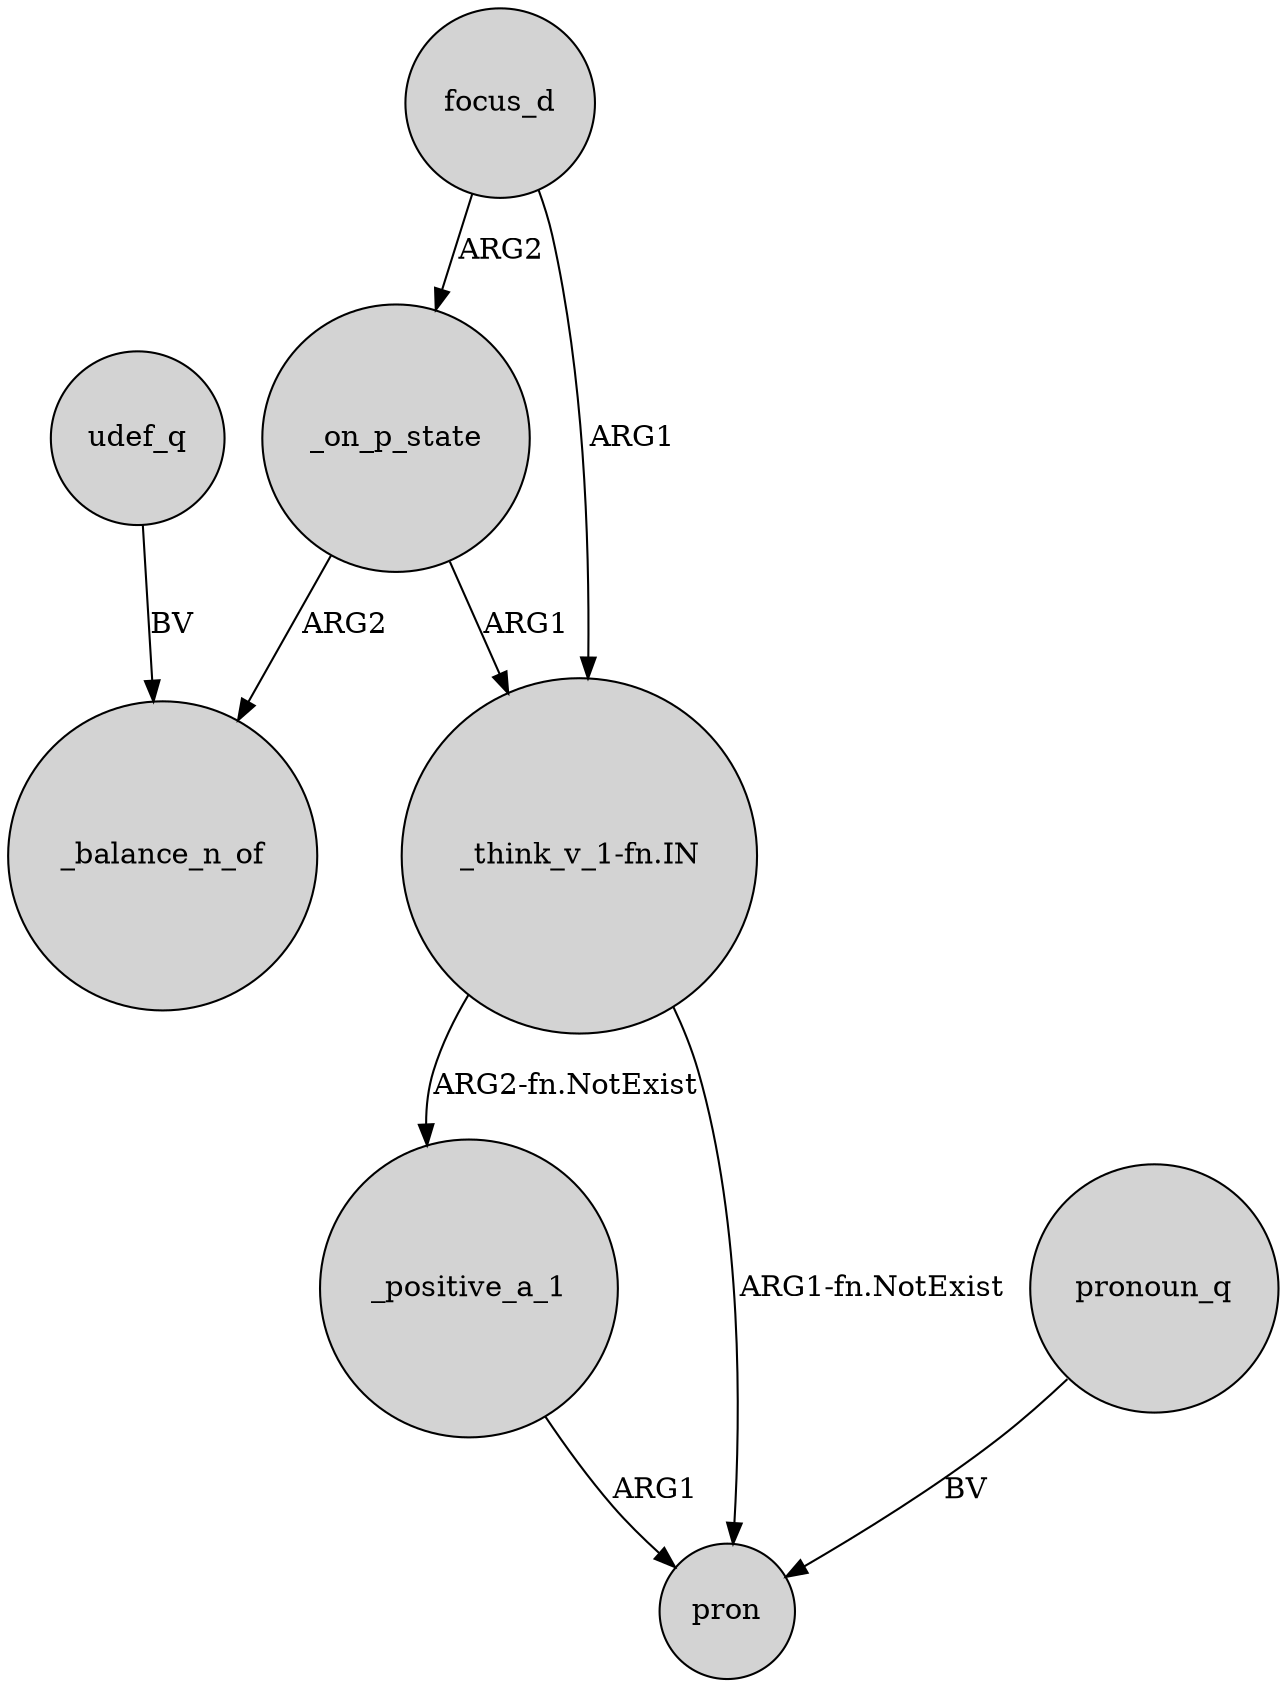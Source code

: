 digraph {
	node [shape=circle style=filled]
	_positive_a_1 -> pron [label=ARG1]
	_on_p_state -> _balance_n_of [label=ARG2]
	focus_d -> "_think_v_1-fn.IN" [label=ARG1]
	"_think_v_1-fn.IN" -> _positive_a_1 [label="ARG2-fn.NotExist"]
	"_think_v_1-fn.IN" -> pron [label="ARG1-fn.NotExist"]
	udef_q -> _balance_n_of [label=BV]
	focus_d -> _on_p_state [label=ARG2]
	_on_p_state -> "_think_v_1-fn.IN" [label=ARG1]
	pronoun_q -> pron [label=BV]
}
